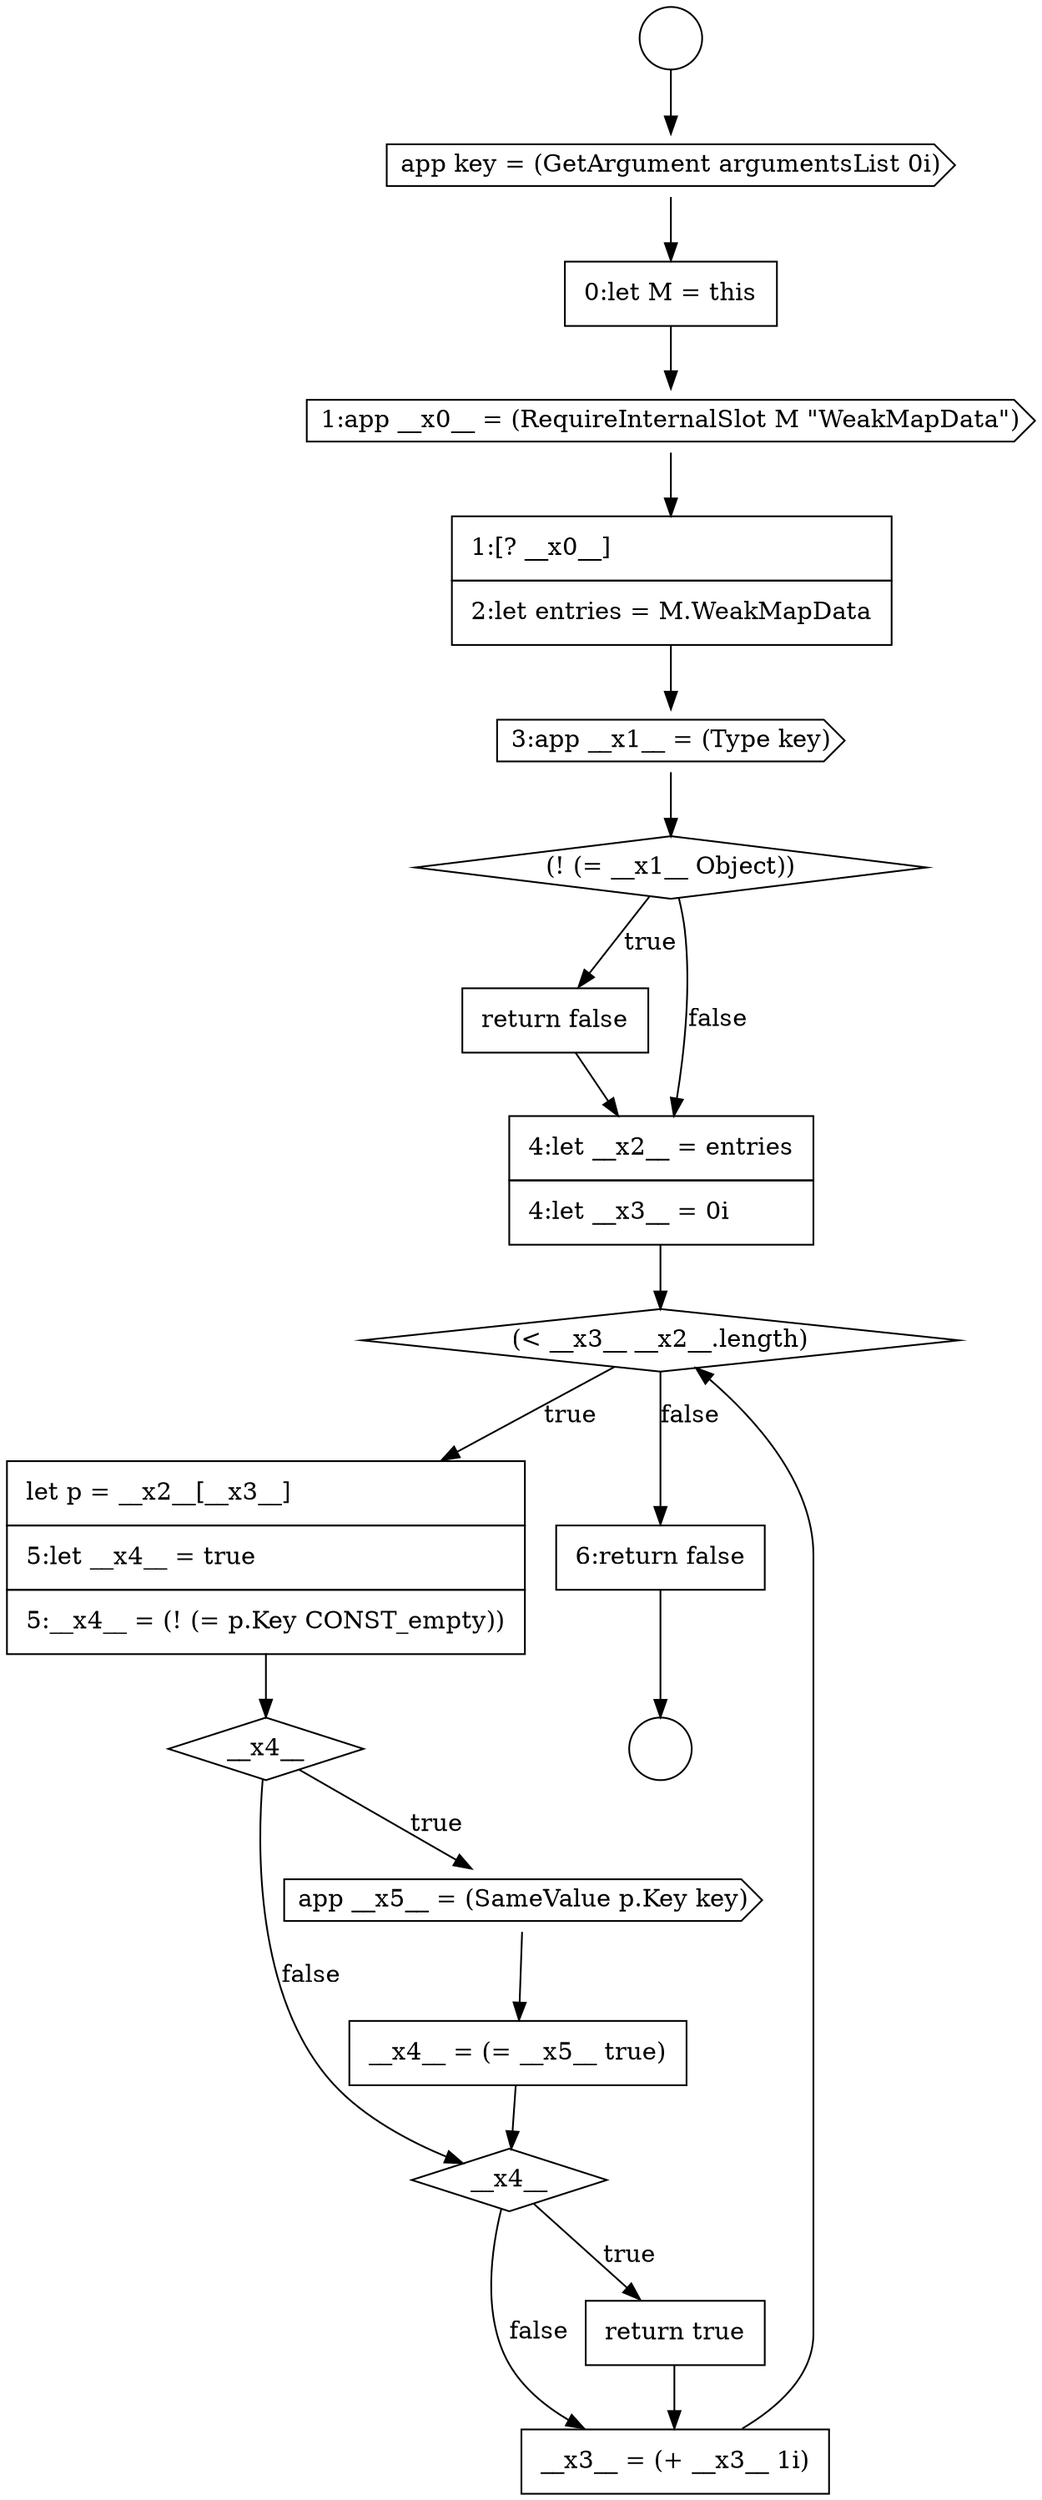 digraph {
  node17343 [shape=none, margin=0, label=<<font color="black">
    <table border="0" cellborder="1" cellspacing="0" cellpadding="10">
      <tr><td align="left">1:[? __x0__]</td></tr>
      <tr><td align="left">2:let entries = M.WeakMapData</td></tr>
    </table>
  </font>> color="black" fillcolor="white" style=filled]
  node17339 [shape=circle label=" " color="black" fillcolor="white" style=filled]
  node17349 [shape=none, margin=0, label=<<font color="black">
    <table border="0" cellborder="1" cellspacing="0" cellpadding="10">
      <tr><td align="left">let p = __x2__[__x3__]</td></tr>
      <tr><td align="left">5:let __x4__ = true</td></tr>
      <tr><td align="left">5:__x4__ = (! (= p.Key CONST_empty))</td></tr>
    </table>
  </font>> color="black" fillcolor="white" style=filled]
  node17353 [shape=diamond, label=<<font color="black">__x4__</font>> color="black" fillcolor="white" style=filled]
  node17346 [shape=none, margin=0, label=<<font color="black">
    <table border="0" cellborder="1" cellspacing="0" cellpadding="10">
      <tr><td align="left">return false</td></tr>
    </table>
  </font>> color="black" fillcolor="white" style=filled]
  node17338 [shape=circle label=" " color="black" fillcolor="white" style=filled]
  node17347 [shape=none, margin=0, label=<<font color="black">
    <table border="0" cellborder="1" cellspacing="0" cellpadding="10">
      <tr><td align="left">4:let __x2__ = entries</td></tr>
      <tr><td align="left">4:let __x3__ = 0i</td></tr>
    </table>
  </font>> color="black" fillcolor="white" style=filled]
  node17341 [shape=none, margin=0, label=<<font color="black">
    <table border="0" cellborder="1" cellspacing="0" cellpadding="10">
      <tr><td align="left">0:let M = this</td></tr>
    </table>
  </font>> color="black" fillcolor="white" style=filled]
  node17344 [shape=cds, label=<<font color="black">3:app __x1__ = (Type key)</font>> color="black" fillcolor="white" style=filled]
  node17351 [shape=cds, label=<<font color="black">app __x5__ = (SameValue p.Key key)</font>> color="black" fillcolor="white" style=filled]
  node17356 [shape=none, margin=0, label=<<font color="black">
    <table border="0" cellborder="1" cellspacing="0" cellpadding="10">
      <tr><td align="left">6:return false</td></tr>
    </table>
  </font>> color="black" fillcolor="white" style=filled]
  node17352 [shape=none, margin=0, label=<<font color="black">
    <table border="0" cellborder="1" cellspacing="0" cellpadding="10">
      <tr><td align="left">__x4__ = (= __x5__ true)</td></tr>
    </table>
  </font>> color="black" fillcolor="white" style=filled]
  node17348 [shape=diamond, label=<<font color="black">(&lt; __x3__ __x2__.length)</font>> color="black" fillcolor="white" style=filled]
  node17355 [shape=none, margin=0, label=<<font color="black">
    <table border="0" cellborder="1" cellspacing="0" cellpadding="10">
      <tr><td align="left">__x3__ = (+ __x3__ 1i)</td></tr>
    </table>
  </font>> color="black" fillcolor="white" style=filled]
  node17340 [shape=cds, label=<<font color="black">app key = (GetArgument argumentsList 0i)</font>> color="black" fillcolor="white" style=filled]
  node17354 [shape=none, margin=0, label=<<font color="black">
    <table border="0" cellborder="1" cellspacing="0" cellpadding="10">
      <tr><td align="left">return true</td></tr>
    </table>
  </font>> color="black" fillcolor="white" style=filled]
  node17342 [shape=cds, label=<<font color="black">1:app __x0__ = (RequireInternalSlot M &quot;WeakMapData&quot;)</font>> color="black" fillcolor="white" style=filled]
  node17345 [shape=diamond, label=<<font color="black">(! (= __x1__ Object))</font>> color="black" fillcolor="white" style=filled]
  node17350 [shape=diamond, label=<<font color="black">__x4__</font>> color="black" fillcolor="white" style=filled]
  node17355 -> node17348 [ color="black"]
  node17347 -> node17348 [ color="black"]
  node17345 -> node17346 [label=<<font color="black">true</font>> color="black"]
  node17345 -> node17347 [label=<<font color="black">false</font>> color="black"]
  node17352 -> node17353 [ color="black"]
  node17342 -> node17343 [ color="black"]
  node17343 -> node17344 [ color="black"]
  node17350 -> node17351 [label=<<font color="black">true</font>> color="black"]
  node17350 -> node17353 [label=<<font color="black">false</font>> color="black"]
  node17351 -> node17352 [ color="black"]
  node17340 -> node17341 [ color="black"]
  node17353 -> node17354 [label=<<font color="black">true</font>> color="black"]
  node17353 -> node17355 [label=<<font color="black">false</font>> color="black"]
  node17348 -> node17349 [label=<<font color="black">true</font>> color="black"]
  node17348 -> node17356 [label=<<font color="black">false</font>> color="black"]
  node17346 -> node17347 [ color="black"]
  node17338 -> node17340 [ color="black"]
  node17356 -> node17339 [ color="black"]
  node17349 -> node17350 [ color="black"]
  node17341 -> node17342 [ color="black"]
  node17344 -> node17345 [ color="black"]
  node17354 -> node17355 [ color="black"]
}
